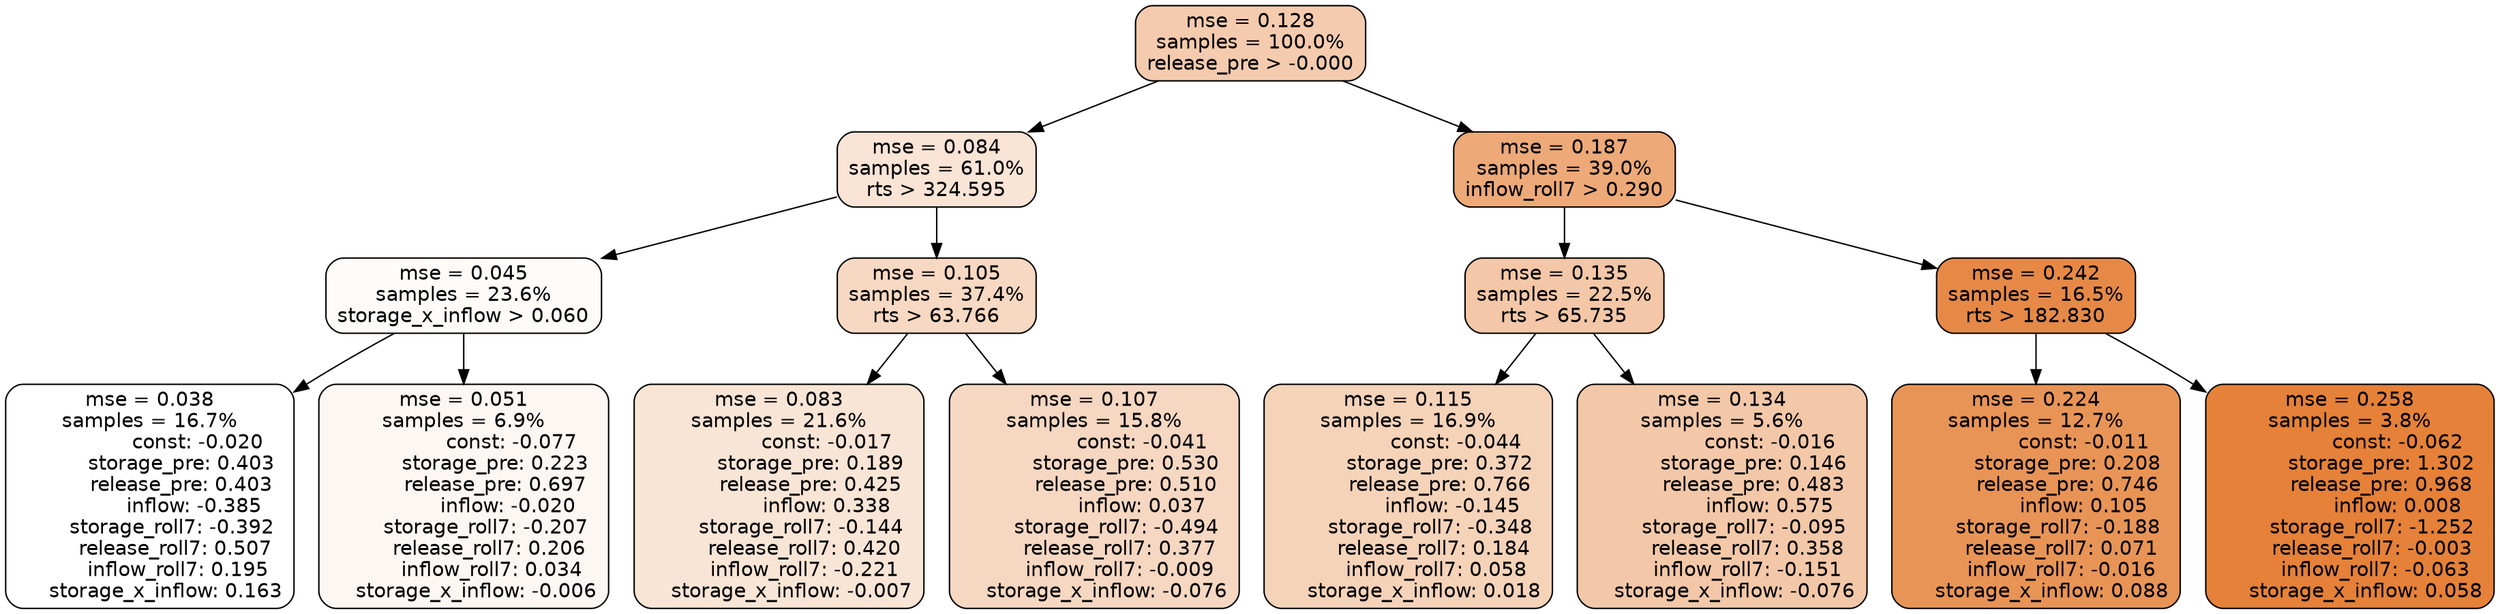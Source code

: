 digraph tree {
node [shape=rectangle, style="filled, rounded", color="black", fontname=helvetica] ;
edge [fontname=helvetica] ;
	"0" [label="mse = 0.128
samples = 100.0%
release_pre > -0.000", fillcolor="#f4cbae"]
	"1" [label="mse = 0.084
samples = 61.0%
rts > 324.595", fillcolor="#f9e4d6"]
	"8" [label="mse = 0.187
samples = 39.0%
inflow_roll7 > 0.290", fillcolor="#eda978"]
	"5" [label="mse = 0.045
samples = 23.6%
storage_x_inflow > 0.060", fillcolor="#fefbf9"]
	"2" [label="mse = 0.105
samples = 37.4%
rts > 63.766", fillcolor="#f7d8c2"]
	"9" [label="mse = 0.135
samples = 22.5%
rts > 65.735", fillcolor="#f3c7a7"]
	"12" [label="mse = 0.242
samples = 16.5%
rts > 182.830", fillcolor="#e68947"]
	"6" [label="mse = 0.038
samples = 16.7%
               const: -0.020
          storage_pre: 0.403
          release_pre: 0.403
              inflow: -0.385
       storage_roll7: -0.392
        release_roll7: 0.507
         inflow_roll7: 0.195
     storage_x_inflow: 0.163", fillcolor="#ffffff"]
	"7" [label="mse = 0.051
samples = 6.9%
               const: -0.077
          storage_pre: 0.223
          release_pre: 0.697
              inflow: -0.020
       storage_roll7: -0.207
        release_roll7: 0.206
         inflow_roll7: 0.034
    storage_x_inflow: -0.006", fillcolor="#fdf7f3"]
	"3" [label="mse = 0.083
samples = 21.6%
               const: -0.017
          storage_pre: 0.189
          release_pre: 0.425
               inflow: 0.338
       storage_roll7: -0.144
        release_roll7: 0.420
        inflow_roll7: -0.221
    storage_x_inflow: -0.007", fillcolor="#f9e5d6"]
	"4" [label="mse = 0.107
samples = 15.8%
               const: -0.041
          storage_pre: 0.530
          release_pre: 0.510
               inflow: 0.037
       storage_roll7: -0.494
        release_roll7: 0.377
        inflow_roll7: -0.009
    storage_x_inflow: -0.076", fillcolor="#f6d7c1"]
	"11" [label="mse = 0.115
samples = 16.9%
               const: -0.044
          storage_pre: 0.372
          release_pre: 0.766
              inflow: -0.145
       storage_roll7: -0.348
        release_roll7: 0.184
         inflow_roll7: 0.058
     storage_x_inflow: 0.018", fillcolor="#f5d3b9"]
	"10" [label="mse = 0.134
samples = 5.6%
               const: -0.016
          storage_pre: 0.146
          release_pre: 0.483
               inflow: 0.575
       storage_roll7: -0.095
        release_roll7: 0.358
        inflow_roll7: -0.151
    storage_x_inflow: -0.076", fillcolor="#f3c8a8"]
	"13" [label="mse = 0.224
samples = 12.7%
               const: -0.011
          storage_pre: 0.208
          release_pre: 0.746
               inflow: 0.105
       storage_roll7: -0.188
        release_roll7: 0.071
        inflow_roll7: -0.016
     storage_x_inflow: 0.088", fillcolor="#e89457"]
	"14" [label="mse = 0.258
samples = 3.8%
               const: -0.062
          storage_pre: 1.302
          release_pre: 0.968
               inflow: 0.008
       storage_roll7: -1.252
       release_roll7: -0.003
        inflow_roll7: -0.063
     storage_x_inflow: 0.058", fillcolor="#e58139"]

	"0" -> "1"
	"0" -> "8"
	"1" -> "2"
	"1" -> "5"
	"8" -> "9"
	"8" -> "12"
	"5" -> "6"
	"5" -> "7"
	"2" -> "3"
	"2" -> "4"
	"9" -> "10"
	"9" -> "11"
	"12" -> "13"
	"12" -> "14"
}